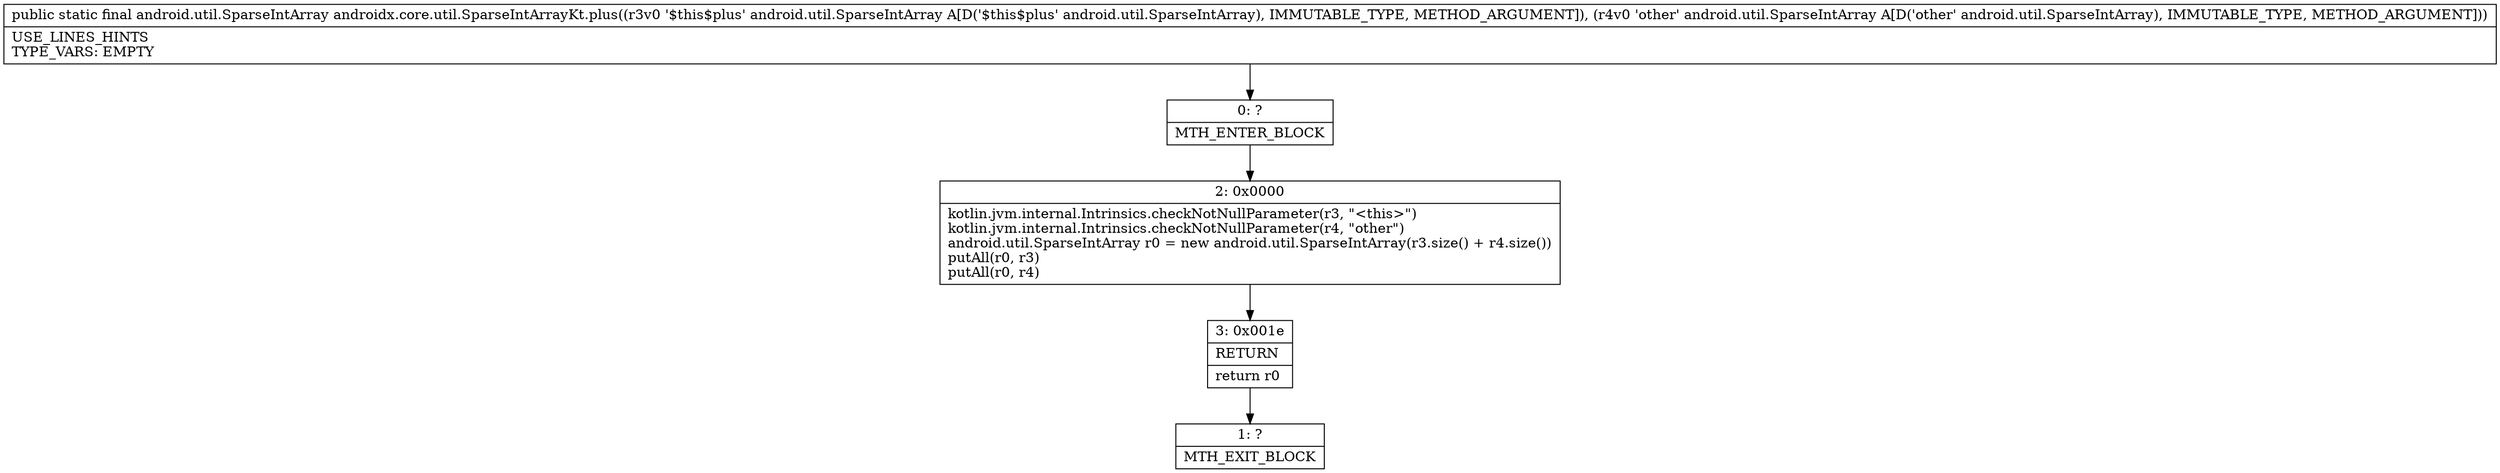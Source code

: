 digraph "CFG forandroidx.core.util.SparseIntArrayKt.plus(Landroid\/util\/SparseIntArray;Landroid\/util\/SparseIntArray;)Landroid\/util\/SparseIntArray;" {
Node_0 [shape=record,label="{0\:\ ?|MTH_ENTER_BLOCK\l}"];
Node_2 [shape=record,label="{2\:\ 0x0000|kotlin.jvm.internal.Intrinsics.checkNotNullParameter(r3, \"\<this\>\")\lkotlin.jvm.internal.Intrinsics.checkNotNullParameter(r4, \"other\")\landroid.util.SparseIntArray r0 = new android.util.SparseIntArray(r3.size() + r4.size())\lputAll(r0, r3)\lputAll(r0, r4)\l}"];
Node_3 [shape=record,label="{3\:\ 0x001e|RETURN\l|return r0\l}"];
Node_1 [shape=record,label="{1\:\ ?|MTH_EXIT_BLOCK\l}"];
MethodNode[shape=record,label="{public static final android.util.SparseIntArray androidx.core.util.SparseIntArrayKt.plus((r3v0 '$this$plus' android.util.SparseIntArray A[D('$this$plus' android.util.SparseIntArray), IMMUTABLE_TYPE, METHOD_ARGUMENT]), (r4v0 'other' android.util.SparseIntArray A[D('other' android.util.SparseIntArray), IMMUTABLE_TYPE, METHOD_ARGUMENT]))  | USE_LINES_HINTS\lTYPE_VARS: EMPTY\l}"];
MethodNode -> Node_0;Node_0 -> Node_2;
Node_2 -> Node_3;
Node_3 -> Node_1;
}

